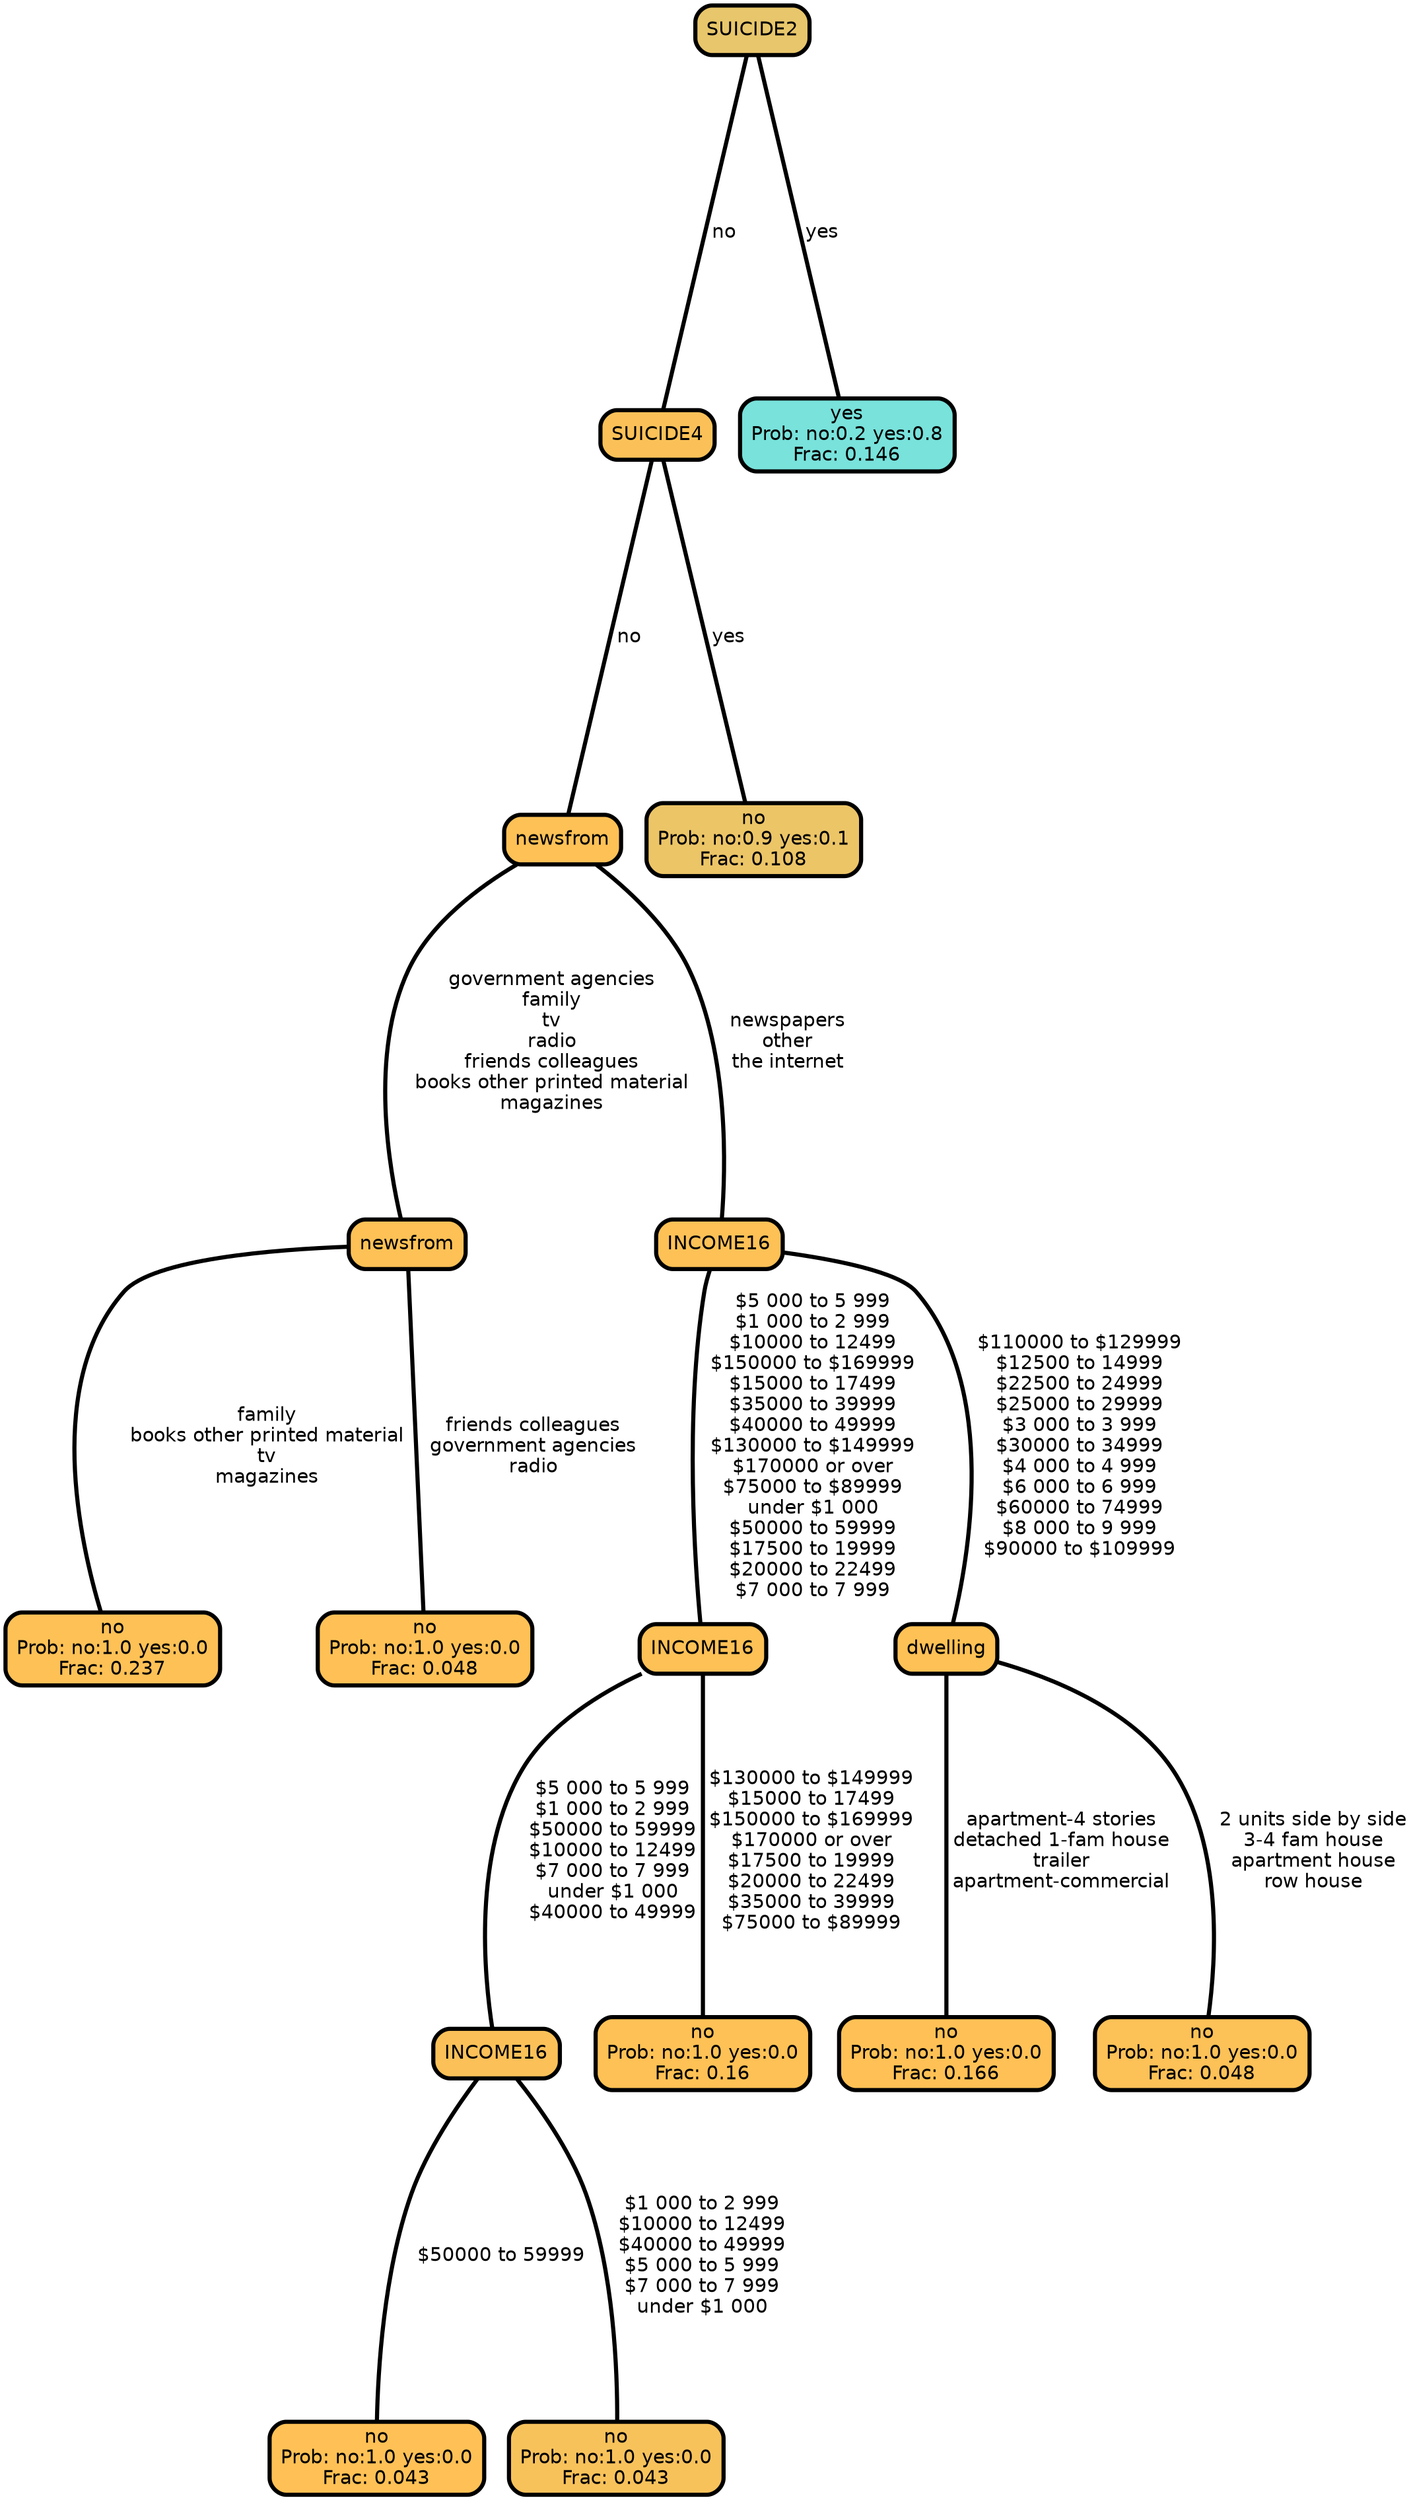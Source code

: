 graph Tree {
node [shape=box, style="filled, rounded",color="black",penwidth="3",fontcolor="black",                 fontname=helvetica] ;
graph [ranksep="0 equally", splines=straight,                 bgcolor=transparent, dpi=200] ;
edge [fontname=helvetica, color=black] ;
0 [label="no
Prob: no:1.0 yes:0.0
Frac: 0.237", fillcolor="#fdc156"] ;
1 [label="newsfrom", fillcolor="#fdc156"] ;
2 [label="no
Prob: no:1.0 yes:0.0
Frac: 0.048", fillcolor="#ffc155"] ;
3 [label="newsfrom", fillcolor="#fdc156"] ;
4 [label="no
Prob: no:1.0 yes:0.0
Frac: 0.043", fillcolor="#ffc155"] ;
5 [label="INCOME16", fillcolor="#fbc158"] ;
6 [label="no
Prob: no:1.0 yes:0.0
Frac: 0.043", fillcolor="#f8c25b"] ;
7 [label="INCOME16", fillcolor="#fdc156"] ;
8 [label="no
Prob: no:1.0 yes:0.0
Frac: 0.16", fillcolor="#fec155"] ;
9 [label="INCOME16", fillcolor="#fdc156"] ;
10 [label="no
Prob: no:1.0 yes:0.0
Frac: 0.166", fillcolor="#ffc155"] ;
11 [label="dwelling", fillcolor="#fec155"] ;
12 [label="no
Prob: no:1.0 yes:0.0
Frac: 0.048", fillcolor="#fcc157"] ;
13 [label="SUICIDE4", fillcolor="#fbc158"] ;
14 [label="no
Prob: no:0.9 yes:0.1
Frac: 0.108", fillcolor="#ecc567"] ;
15 [label="SUICIDE2", fillcolor="#e8c66b"] ;
16 [label="yes
Prob: no:0.2 yes:0.8
Frac: 0.146", fillcolor="#78e2db"] ;
1 -- 0 [label=" family\n books other printed material\n tv\n magazines",penwidth=3] ;
1 -- 2 [label=" friends colleagues\n government agencies\n radio",penwidth=3] ;
3 -- 1 [label=" government agencies\n family\n tv\n radio\n friends colleagues\n books other printed material\n magazines",penwidth=3] ;
3 -- 9 [label=" newspapers\n other\n the internet",penwidth=3] ;
5 -- 4 [label=" $50000 to 59999",penwidth=3] ;
5 -- 6 [label=" $1 000 to 2 999\n $10000 to 12499\n $40000 to 49999\n $5 000 to 5 999\n $7 000 to 7 999\n under $1 000",penwidth=3] ;
7 -- 5 [label=" $5 000 to 5 999\n $1 000 to 2 999\n $50000 to 59999\n $10000 to 12499\n $7 000 to 7 999\n under $1 000\n $40000 to 49999",penwidth=3] ;
7 -- 8 [label=" $130000 to $149999\n $15000 to 17499\n $150000 to $169999\n $170000 or over\n $17500 to 19999\n $20000 to 22499\n $35000 to 39999\n $75000 to $89999",penwidth=3] ;
9 -- 7 [label=" $5 000 to 5 999\n $1 000 to 2 999\n $10000 to 12499\n $150000 to $169999\n $15000 to 17499\n $35000 to 39999\n $40000 to 49999\n $130000 to $149999\n $170000 or over\n $75000 to $89999\n under $1 000\n $50000 to 59999\n $17500 to 19999\n $20000 to 22499\n $7 000 to 7 999",penwidth=3] ;
9 -- 11 [label=" $110000 to $129999\n $12500 to 14999\n $22500 to 24999\n $25000 to 29999\n $3 000 to 3 999\n $30000 to 34999\n $4 000 to 4 999\n $6 000 to 6 999\n $60000 to 74999\n $8 000 to 9 999\n $90000 to $109999",penwidth=3] ;
11 -- 10 [label=" apartment-4 stories\n detached 1-fam house\n trailer\n apartment-commercial",penwidth=3] ;
11 -- 12 [label=" 2 units side by side\n 3-4 fam house\n apartment house\n row house",penwidth=3] ;
13 -- 3 [label=" no",penwidth=3] ;
13 -- 14 [label=" yes",penwidth=3] ;
15 -- 13 [label=" no",penwidth=3] ;
15 -- 16 [label=" yes",penwidth=3] ;
{rank = same;}}